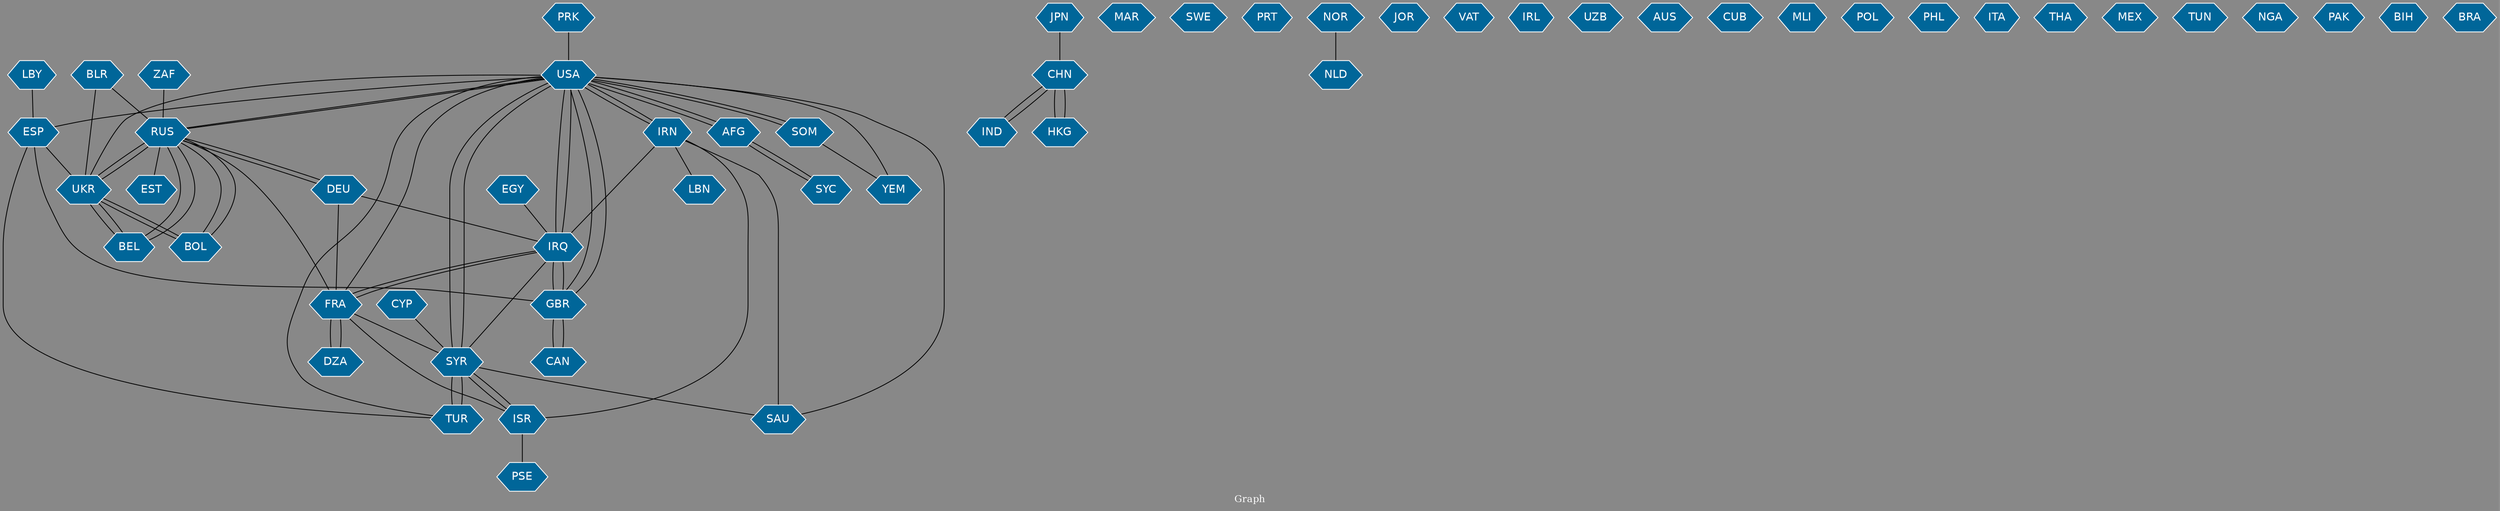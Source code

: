 // Countries together in item graph
graph {
	graph [bgcolor="#888888" fontcolor=white fontsize=12 label="Graph" outputorder=edgesfirst overlap=prism]
	node [color=white fillcolor="#006699" fontcolor=white fontname=Helvetica shape=hexagon style=filled]
	edge [arrowhead=open color=black fontcolor=white fontname=Courier fontsize=12]
		USA [label=USA]
		IRN [label=IRN]
		GBR [label=GBR]
		RUS [label=RUS]
		UKR [label=UKR]
		DEU [label=DEU]
		EGY [label=EGY]
		CHN [label=CHN]
		IND [label=IND]
		IRQ [label=IRQ]
		DZA [label=DZA]
		BEL [label=BEL]
		FRA [label=FRA]
		MAR [label=MAR]
		HKG [label=HKG]
		SWE [label=SWE]
		PRT [label=PRT]
		SYR [label=SYR]
		TUR [label=TUR]
		AFG [label=AFG]
		JPN [label=JPN]
		SAU [label=SAU]
		PRK [label=PRK]
		ESP [label=ESP]
		NLD [label=NLD]
		CAN [label=CAN]
		JOR [label=JOR]
		VAT [label=VAT]
		BOL [label=BOL]
		IRL [label=IRL]
		EST [label=EST]
		CYP [label=CYP]
		ISR [label=ISR]
		PSE [label=PSE]
		SOM [label=SOM]
		YEM [label=YEM]
		UZB [label=UZB]
		NOR [label=NOR]
		LBN [label=LBN]
		AUS [label=AUS]
		SYC [label=SYC]
		CUB [label=CUB]
		LBY [label=LBY]
		MLI [label=MLI]
		POL [label=POL]
		PHL [label=PHL]
		ITA [label=ITA]
		THA [label=THA]
		MEX [label=MEX]
		TUN [label=TUN]
		NGA [label=NGA]
		ZAF [label=ZAF]
		PAK [label=PAK]
		BIH [label=BIH]
		BRA [label=BRA]
		BLR [label=BLR]
			ZAF -- RUS [weight=1]
			FRA -- USA [weight=2]
			SYR -- USA [weight=6]
			SYR -- IRQ [weight=1]
			TUR -- SYR [weight=3]
			ISR -- PSE [weight=1]
			SYR -- TUR [weight=2]
			UKR -- RUS [weight=8]
			IRN -- IRQ [weight=1]
			ISR -- SYR [weight=1]
			ESP -- TUR [weight=1]
			RUS -- FRA [weight=2]
			DEU -- FRA [weight=2]
			CYP -- SYR [weight=1]
			IRQ -- USA [weight=5]
			CAN -- GBR [weight=1]
			IRQ -- GBR [weight=8]
			ISR -- FRA [weight=1]
			FRA -- DZA [weight=3]
			GBR -- CAN [weight=1]
			ESP -- UKR [weight=1]
			CHN -- IND [weight=1]
			USA -- SAU [weight=1]
			USA -- AFG [weight=2]
			DEU -- IRQ [weight=1]
			SOM -- YEM [weight=1]
			FRA -- IRQ [weight=3]
			LBY -- ESP [weight=1]
			DEU -- RUS [weight=1]
			USA -- SOM [weight=3]
			USA -- SYR [weight=9]
			DZA -- FRA [weight=2]
			AFG -- USA [weight=2]
			UKR -- USA [weight=1]
			BOL -- UKR [weight=4]
			USA -- IRQ [weight=6]
			BLR -- UKR [weight=1]
			SYR -- ISR [weight=1]
			IND -- CHN [weight=2]
			RUS -- BEL [weight=1]
			RUS -- USA [weight=3]
			SOM -- USA [weight=1]
			BLR -- RUS [weight=1]
			UKR -- BEL [weight=1]
			RUS -- UKR [weight=8]
			BEL -- RUS [weight=2]
			FRA -- SYR [weight=1]
			IRN -- ISR [weight=1]
			RUS -- BOL [weight=1]
			IRN -- USA [weight=4]
			HKG -- CHN [weight=4]
			USA -- ESP [weight=1]
			SYC -- AFG [weight=1]
			UKR -- BOL [weight=1]
			IRN -- SAU [weight=1]
			ESP -- GBR [weight=4]
			USA -- YEM [weight=1]
			JPN -- CHN [weight=1]
			BOL -- RUS [weight=3]
			EGY -- IRQ [weight=1]
			NOR -- NLD [weight=1]
			RUS -- DEU [weight=1]
			IRQ -- FRA [weight=5]
			TUR -- USA [weight=1]
			SYR -- SAU [weight=1]
			USA -- RUS [weight=1]
			PRK -- USA [weight=2]
			AFG -- SYC [weight=1]
			USA -- GBR [weight=5]
			GBR -- IRQ [weight=1]
			GBR -- USA [weight=4]
			BEL -- UKR [weight=1]
			USA -- IRN [weight=3]
			RUS -- EST [weight=1]
			IRN -- LBN [weight=1]
			CHN -- HKG [weight=3]
}